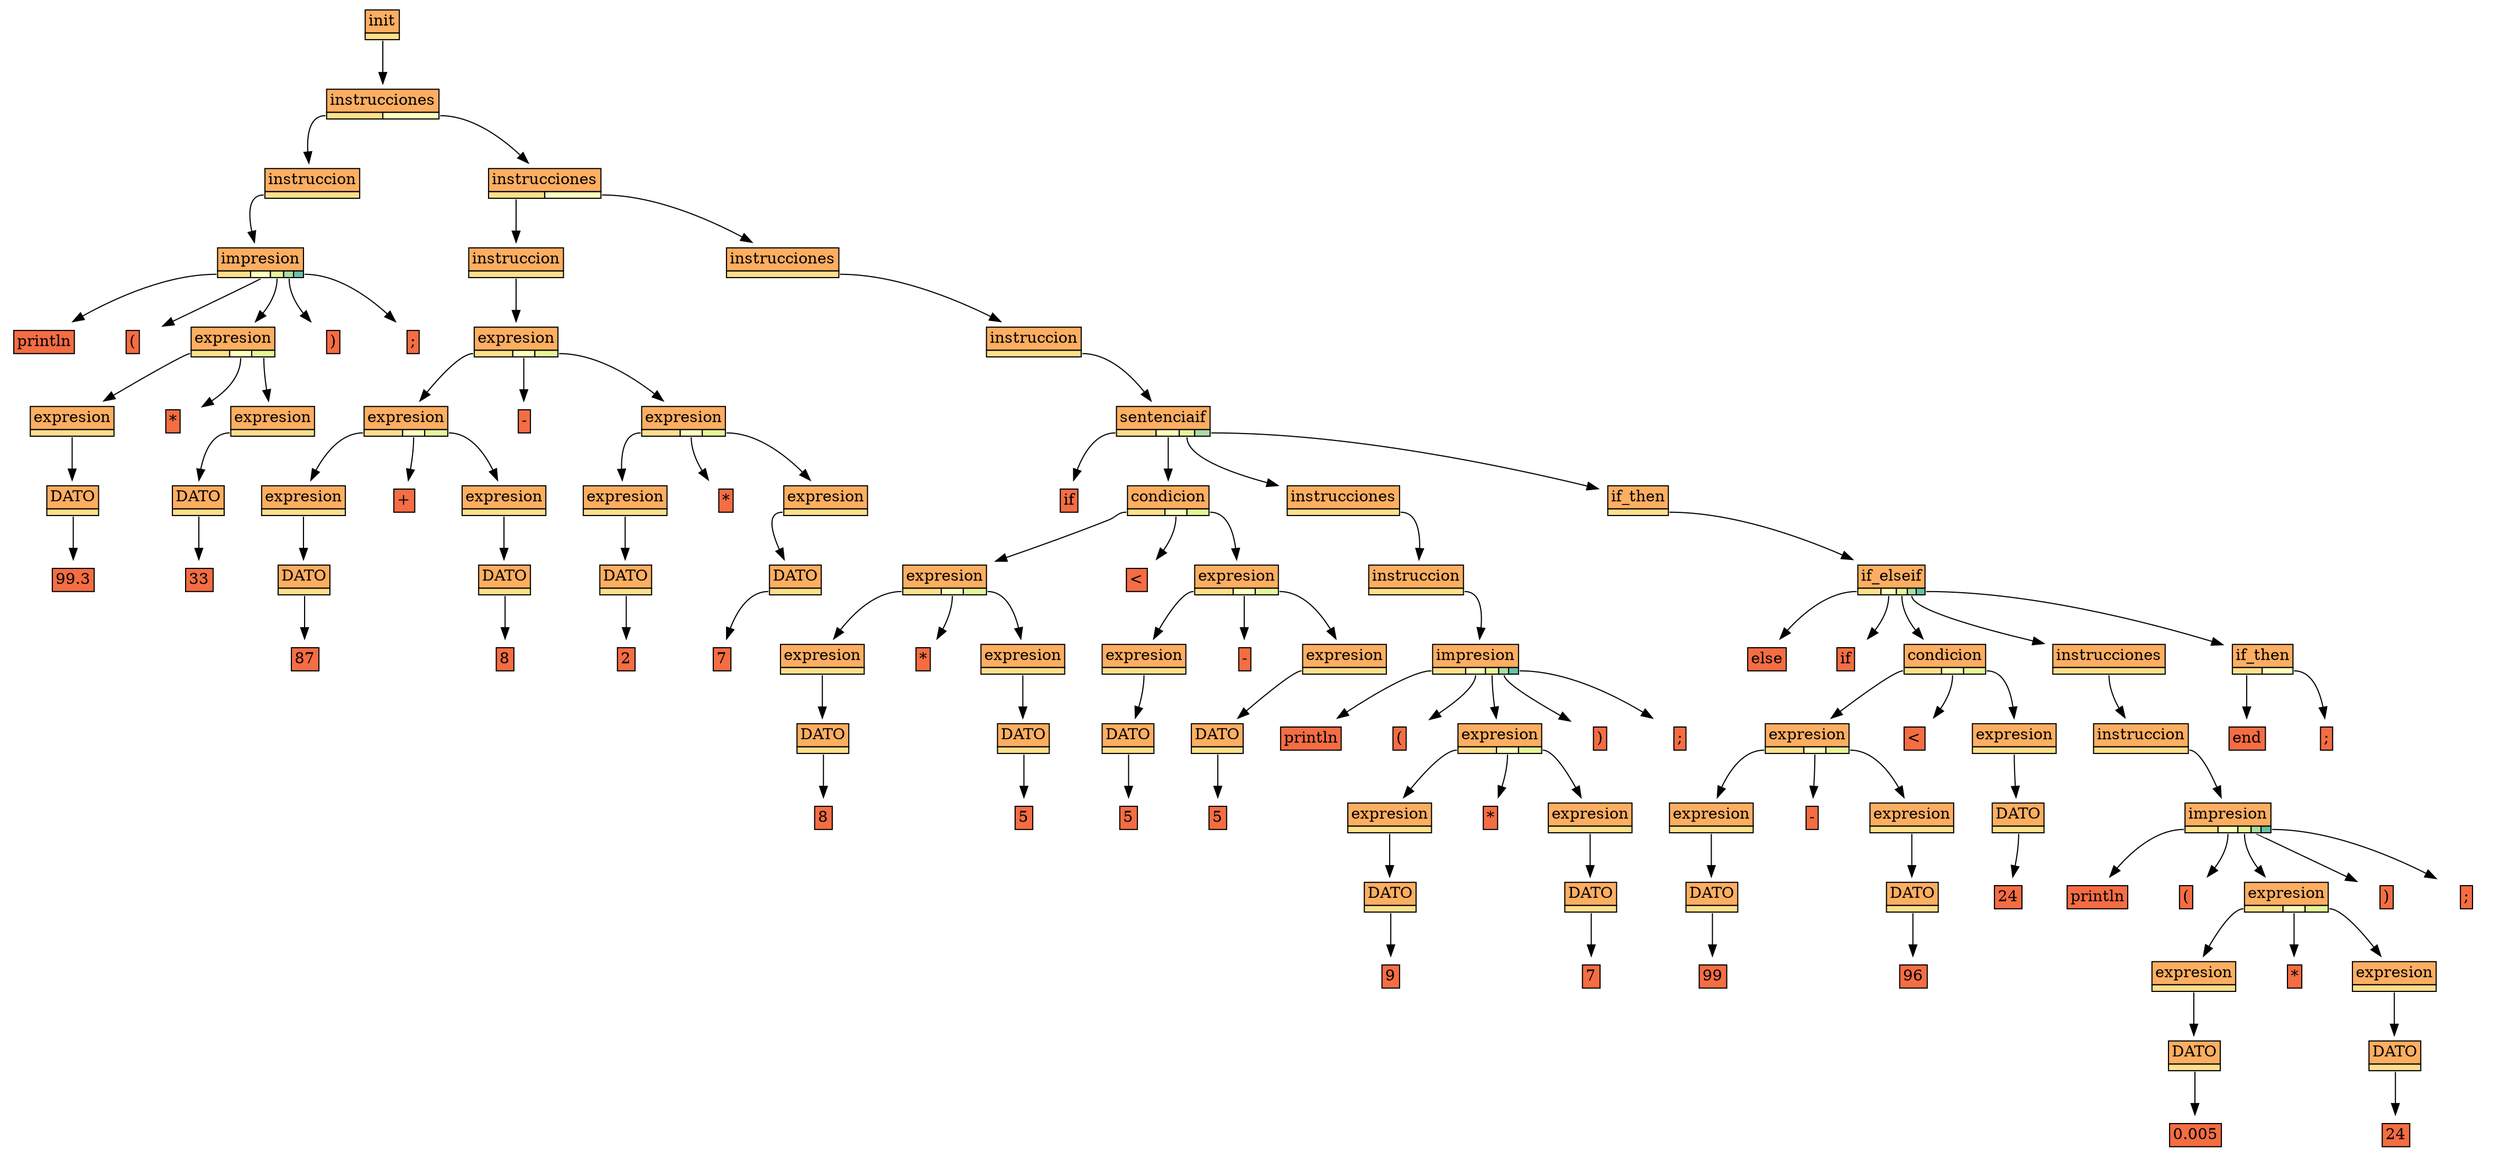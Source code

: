 digraph {
node [shape=plaintext]
ND_1 [label=<<table CELLSPACING="0" BORDER="0"><tr><td  BORDER="1" bgcolor="/spectral11/3">99.3</td></tr></table>>];
ND_2 [label=<<table  CELLSPACING="0" BORDER="0"><tr><td BORDER="1" colspan="1"  bgcolor="/spectral11/4">DATO</td></tr><tr><td BORDER="1" port="f0"  bgcolor="/spectral11/5"></td></tr></table>>];
ND_3 [label=<<table  CELLSPACING="0" BORDER="0"><tr><td BORDER="1" colspan="1"  bgcolor="/spectral11/4">expresion</td></tr><tr><td BORDER="1" port="f0"  bgcolor="/spectral11/5"></td></tr></table>>];
ND_4 [label=<<table CELLSPACING="0" BORDER="0"><tr><td  BORDER="1" bgcolor="/spectral11/3">33</td></tr></table>>];
ND_5 [label=<<table  CELLSPACING="0" BORDER="0"><tr><td BORDER="1" colspan="1"  bgcolor="/spectral11/4">DATO</td></tr><tr><td BORDER="1" port="f0"  bgcolor="/spectral11/5"></td></tr></table>>];
ND_6 [label=<<table  CELLSPACING="0" BORDER="0"><tr><td BORDER="1" colspan="1"  bgcolor="/spectral11/4">expresion</td></tr><tr><td BORDER="1" port="f0"  bgcolor="/spectral11/5"></td></tr></table>>];
ND_7 [label=<<table CELLSPACING="0" BORDER="0"><tr><td  BORDER="1" bgcolor="/spectral11/3">*</td></tr></table>>];
ND_8 [label=<<table  CELLSPACING="0" BORDER="0"><tr><td BORDER="1" colspan="3"  bgcolor="/spectral11/4">expresion</td></tr><tr><td BORDER="1" port="f0"  bgcolor="/spectral11/5"></td><td BORDER="1" port="f1"  bgcolor="/spectral11/6"></td><td BORDER="1" port="f2"  bgcolor="/spectral11/7"></td></tr></table>>];
ND_9 [label=<<table CELLSPACING="0" BORDER="0"><tr><td  BORDER="1" bgcolor="/spectral11/3">println</td></tr></table>>];
ND_10 [label=<<table CELLSPACING="0" BORDER="0"><tr><td  BORDER="1" bgcolor="/spectral11/3">(</td></tr></table>>];
ND_11 [label=<<table CELLSPACING="0" BORDER="0"><tr><td  BORDER="1" bgcolor="/spectral11/3">)</td></tr></table>>];
ND_12 [label=<<table CELLSPACING="0" BORDER="0"><tr><td  BORDER="1" bgcolor="/spectral11/3">;</td></tr></table>>];
ND_13 [label=<<table  CELLSPACING="0" BORDER="0"><tr><td BORDER="1" colspan="5"  bgcolor="/spectral11/4">impresion</td></tr><tr><td BORDER="1" port="f0"  bgcolor="/spectral11/5"></td><td BORDER="1" port="f1"  bgcolor="/spectral11/6"></td><td BORDER="1" port="f2"  bgcolor="/spectral11/7"></td><td BORDER="1" port="f3"  bgcolor="/spectral11/8"></td><td BORDER="1" port="f4"  bgcolor="/spectral11/9"></td></tr></table>>];
ND_14 [label=<<table  CELLSPACING="0" BORDER="0"><tr><td BORDER="1" colspan="1"  bgcolor="/spectral11/4">instruccion</td></tr><tr><td BORDER="1" port="f0"  bgcolor="/spectral11/5"></td></tr></table>>];
ND_15 [label=<<table CELLSPACING="0" BORDER="0"><tr><td  BORDER="1" bgcolor="/spectral11/3">87</td></tr></table>>];
ND_16 [label=<<table  CELLSPACING="0" BORDER="0"><tr><td BORDER="1" colspan="1"  bgcolor="/spectral11/4">DATO</td></tr><tr><td BORDER="1" port="f0"  bgcolor="/spectral11/5"></td></tr></table>>];
ND_17 [label=<<table  CELLSPACING="0" BORDER="0"><tr><td BORDER="1" colspan="1"  bgcolor="/spectral11/4">expresion</td></tr><tr><td BORDER="1" port="f0"  bgcolor="/spectral11/5"></td></tr></table>>];
ND_18 [label=<<table CELLSPACING="0" BORDER="0"><tr><td  BORDER="1" bgcolor="/spectral11/3">8</td></tr></table>>];
ND_19 [label=<<table  CELLSPACING="0" BORDER="0"><tr><td BORDER="1" colspan="1"  bgcolor="/spectral11/4">DATO</td></tr><tr><td BORDER="1" port="f0"  bgcolor="/spectral11/5"></td></tr></table>>];
ND_20 [label=<<table  CELLSPACING="0" BORDER="0"><tr><td BORDER="1" colspan="1"  bgcolor="/spectral11/4">expresion</td></tr><tr><td BORDER="1" port="f0"  bgcolor="/spectral11/5"></td></tr></table>>];
ND_21 [label=<<table CELLSPACING="0" BORDER="0"><tr><td  BORDER="1" bgcolor="/spectral11/3">+</td></tr></table>>];
ND_22 [label=<<table  CELLSPACING="0" BORDER="0"><tr><td BORDER="1" colspan="3"  bgcolor="/spectral11/4">expresion</td></tr><tr><td BORDER="1" port="f0"  bgcolor="/spectral11/5"></td><td BORDER="1" port="f1"  bgcolor="/spectral11/6"></td><td BORDER="1" port="f2"  bgcolor="/spectral11/7"></td></tr></table>>];
ND_23 [label=<<table CELLSPACING="0" BORDER="0"><tr><td  BORDER="1" bgcolor="/spectral11/3">2</td></tr></table>>];
ND_24 [label=<<table  CELLSPACING="0" BORDER="0"><tr><td BORDER="1" colspan="1"  bgcolor="/spectral11/4">DATO</td></tr><tr><td BORDER="1" port="f0"  bgcolor="/spectral11/5"></td></tr></table>>];
ND_25 [label=<<table  CELLSPACING="0" BORDER="0"><tr><td BORDER="1" colspan="1"  bgcolor="/spectral11/4">expresion</td></tr><tr><td BORDER="1" port="f0"  bgcolor="/spectral11/5"></td></tr></table>>];
ND_26 [label=<<table CELLSPACING="0" BORDER="0"><tr><td  BORDER="1" bgcolor="/spectral11/3">7</td></tr></table>>];
ND_27 [label=<<table  CELLSPACING="0" BORDER="0"><tr><td BORDER="1" colspan="1"  bgcolor="/spectral11/4">DATO</td></tr><tr><td BORDER="1" port="f0"  bgcolor="/spectral11/5"></td></tr></table>>];
ND_28 [label=<<table  CELLSPACING="0" BORDER="0"><tr><td BORDER="1" colspan="1"  bgcolor="/spectral11/4">expresion</td></tr><tr><td BORDER="1" port="f0"  bgcolor="/spectral11/5"></td></tr></table>>];
ND_29 [label=<<table CELLSPACING="0" BORDER="0"><tr><td  BORDER="1" bgcolor="/spectral11/3">*</td></tr></table>>];
ND_30 [label=<<table  CELLSPACING="0" BORDER="0"><tr><td BORDER="1" colspan="3"  bgcolor="/spectral11/4">expresion</td></tr><tr><td BORDER="1" port="f0"  bgcolor="/spectral11/5"></td><td BORDER="1" port="f1"  bgcolor="/spectral11/6"></td><td BORDER="1" port="f2"  bgcolor="/spectral11/7"></td></tr></table>>];
ND_31 [label=<<table CELLSPACING="0" BORDER="0"><tr><td  BORDER="1" bgcolor="/spectral11/3">-</td></tr></table>>];
ND_32 [label=<<table  CELLSPACING="0" BORDER="0"><tr><td BORDER="1" colspan="3"  bgcolor="/spectral11/4">expresion</td></tr><tr><td BORDER="1" port="f0"  bgcolor="/spectral11/5"></td><td BORDER="1" port="f1"  bgcolor="/spectral11/6"></td><td BORDER="1" port="f2"  bgcolor="/spectral11/7"></td></tr></table>>];
ND_33 [label=<<table  CELLSPACING="0" BORDER="0"><tr><td BORDER="1" colspan="1"  bgcolor="/spectral11/4">instruccion</td></tr><tr><td BORDER="1" port="f0"  bgcolor="/spectral11/5"></td></tr></table>>];
ND_34 [label=<<table CELLSPACING="0" BORDER="0"><tr><td  BORDER="1" bgcolor="/spectral11/3">8</td></tr></table>>];
ND_35 [label=<<table  CELLSPACING="0" BORDER="0"><tr><td BORDER="1" colspan="1"  bgcolor="/spectral11/4">DATO</td></tr><tr><td BORDER="1" port="f0"  bgcolor="/spectral11/5"></td></tr></table>>];
ND_36 [label=<<table  CELLSPACING="0" BORDER="0"><tr><td BORDER="1" colspan="1"  bgcolor="/spectral11/4">expresion</td></tr><tr><td BORDER="1" port="f0"  bgcolor="/spectral11/5"></td></tr></table>>];
ND_37 [label=<<table CELLSPACING="0" BORDER="0"><tr><td  BORDER="1" bgcolor="/spectral11/3">5</td></tr></table>>];
ND_38 [label=<<table  CELLSPACING="0" BORDER="0"><tr><td BORDER="1" colspan="1"  bgcolor="/spectral11/4">DATO</td></tr><tr><td BORDER="1" port="f0"  bgcolor="/spectral11/5"></td></tr></table>>];
ND_39 [label=<<table  CELLSPACING="0" BORDER="0"><tr><td BORDER="1" colspan="1"  bgcolor="/spectral11/4">expresion</td></tr><tr><td BORDER="1" port="f0"  bgcolor="/spectral11/5"></td></tr></table>>];
ND_40 [label=<<table CELLSPACING="0" BORDER="0"><tr><td  BORDER="1" bgcolor="/spectral11/3">*</td></tr></table>>];
ND_41 [label=<<table  CELLSPACING="0" BORDER="0"><tr><td BORDER="1" colspan="3"  bgcolor="/spectral11/4">expresion</td></tr><tr><td BORDER="1" port="f0"  bgcolor="/spectral11/5"></td><td BORDER="1" port="f1"  bgcolor="/spectral11/6"></td><td BORDER="1" port="f2"  bgcolor="/spectral11/7"></td></tr></table>>];
ND_42 [label=<<table CELLSPACING="0" BORDER="0"><tr><td  BORDER="1" bgcolor="/spectral11/3">5</td></tr></table>>];
ND_43 [label=<<table  CELLSPACING="0" BORDER="0"><tr><td BORDER="1" colspan="1"  bgcolor="/spectral11/4">DATO</td></tr><tr><td BORDER="1" port="f0"  bgcolor="/spectral11/5"></td></tr></table>>];
ND_44 [label=<<table  CELLSPACING="0" BORDER="0"><tr><td BORDER="1" colspan="1"  bgcolor="/spectral11/4">expresion</td></tr><tr><td BORDER="1" port="f0"  bgcolor="/spectral11/5"></td></tr></table>>];
ND_45 [label=<<table CELLSPACING="0" BORDER="0"><tr><td  BORDER="1" bgcolor="/spectral11/3">5</td></tr></table>>];
ND_46 [label=<<table  CELLSPACING="0" BORDER="0"><tr><td BORDER="1" colspan="1"  bgcolor="/spectral11/4">DATO</td></tr><tr><td BORDER="1" port="f0"  bgcolor="/spectral11/5"></td></tr></table>>];
ND_47 [label=<<table  CELLSPACING="0" BORDER="0"><tr><td BORDER="1" colspan="1"  bgcolor="/spectral11/4">expresion</td></tr><tr><td BORDER="1" port="f0"  bgcolor="/spectral11/5"></td></tr></table>>];
ND_48 [label=<<table CELLSPACING="0" BORDER="0"><tr><td  BORDER="1" bgcolor="/spectral11/3">-</td></tr></table>>];
ND_49 [label=<<table  CELLSPACING="0" BORDER="0"><tr><td BORDER="1" colspan="3"  bgcolor="/spectral11/4">expresion</td></tr><tr><td BORDER="1" port="f0"  bgcolor="/spectral11/5"></td><td BORDER="1" port="f1"  bgcolor="/spectral11/6"></td><td BORDER="1" port="f2"  bgcolor="/spectral11/7"></td></tr></table>>];
ND_50 [label=<<table CELLSPACING="0" BORDER="0"><tr><td  BORDER="1" bgcolor="/spectral11/3">&#60;</td></tr></table>>];
ND_51 [label=<<table  CELLSPACING="0" BORDER="0"><tr><td BORDER="1" colspan="3"  bgcolor="/spectral11/4">condicion</td></tr><tr><td BORDER="1" port="f0"  bgcolor="/spectral11/5"></td><td BORDER="1" port="f1"  bgcolor="/spectral11/6"></td><td BORDER="1" port="f2"  bgcolor="/spectral11/7"></td></tr></table>>];
ND_52 [label=<<table CELLSPACING="0" BORDER="0"><tr><td  BORDER="1" bgcolor="/spectral11/3">9</td></tr></table>>];
ND_53 [label=<<table  CELLSPACING="0" BORDER="0"><tr><td BORDER="1" colspan="1"  bgcolor="/spectral11/4">DATO</td></tr><tr><td BORDER="1" port="f0"  bgcolor="/spectral11/5"></td></tr></table>>];
ND_54 [label=<<table  CELLSPACING="0" BORDER="0"><tr><td BORDER="1" colspan="1"  bgcolor="/spectral11/4">expresion</td></tr><tr><td BORDER="1" port="f0"  bgcolor="/spectral11/5"></td></tr></table>>];
ND_55 [label=<<table CELLSPACING="0" BORDER="0"><tr><td  BORDER="1" bgcolor="/spectral11/3">7</td></tr></table>>];
ND_56 [label=<<table  CELLSPACING="0" BORDER="0"><tr><td BORDER="1" colspan="1"  bgcolor="/spectral11/4">DATO</td></tr><tr><td BORDER="1" port="f0"  bgcolor="/spectral11/5"></td></tr></table>>];
ND_57 [label=<<table  CELLSPACING="0" BORDER="0"><tr><td BORDER="1" colspan="1"  bgcolor="/spectral11/4">expresion</td></tr><tr><td BORDER="1" port="f0"  bgcolor="/spectral11/5"></td></tr></table>>];
ND_58 [label=<<table CELLSPACING="0" BORDER="0"><tr><td  BORDER="1" bgcolor="/spectral11/3">*</td></tr></table>>];
ND_59 [label=<<table  CELLSPACING="0" BORDER="0"><tr><td BORDER="1" colspan="3"  bgcolor="/spectral11/4">expresion</td></tr><tr><td BORDER="1" port="f0"  bgcolor="/spectral11/5"></td><td BORDER="1" port="f1"  bgcolor="/spectral11/6"></td><td BORDER="1" port="f2"  bgcolor="/spectral11/7"></td></tr></table>>];
ND_60 [label=<<table CELLSPACING="0" BORDER="0"><tr><td  BORDER="1" bgcolor="/spectral11/3">println</td></tr></table>>];
ND_61 [label=<<table CELLSPACING="0" BORDER="0"><tr><td  BORDER="1" bgcolor="/spectral11/3">(</td></tr></table>>];
ND_62 [label=<<table CELLSPACING="0" BORDER="0"><tr><td  BORDER="1" bgcolor="/spectral11/3">)</td></tr></table>>];
ND_63 [label=<<table CELLSPACING="0" BORDER="0"><tr><td  BORDER="1" bgcolor="/spectral11/3">;</td></tr></table>>];
ND_64 [label=<<table  CELLSPACING="0" BORDER="0"><tr><td BORDER="1" colspan="5"  bgcolor="/spectral11/4">impresion</td></tr><tr><td BORDER="1" port="f0"  bgcolor="/spectral11/5"></td><td BORDER="1" port="f1"  bgcolor="/spectral11/6"></td><td BORDER="1" port="f2"  bgcolor="/spectral11/7"></td><td BORDER="1" port="f3"  bgcolor="/spectral11/8"></td><td BORDER="1" port="f4"  bgcolor="/spectral11/9"></td></tr></table>>];
ND_65 [label=<<table  CELLSPACING="0" BORDER="0"><tr><td BORDER="1" colspan="1"  bgcolor="/spectral11/4">instruccion</td></tr><tr><td BORDER="1" port="f0"  bgcolor="/spectral11/5"></td></tr></table>>];
ND_66 [label=<<table  CELLSPACING="0" BORDER="0"><tr><td BORDER="1" colspan="1"  bgcolor="/spectral11/4">instrucciones</td></tr><tr><td BORDER="1" port="f0"  bgcolor="/spectral11/5"></td></tr></table>>];
ND_67 [label=<<table CELLSPACING="0" BORDER="0"><tr><td  BORDER="1" bgcolor="/spectral11/3">99</td></tr></table>>];
ND_68 [label=<<table  CELLSPACING="0" BORDER="0"><tr><td BORDER="1" colspan="1"  bgcolor="/spectral11/4">DATO</td></tr><tr><td BORDER="1" port="f0"  bgcolor="/spectral11/5"></td></tr></table>>];
ND_69 [label=<<table  CELLSPACING="0" BORDER="0"><tr><td BORDER="1" colspan="1"  bgcolor="/spectral11/4">expresion</td></tr><tr><td BORDER="1" port="f0"  bgcolor="/spectral11/5"></td></tr></table>>];
ND_70 [label=<<table CELLSPACING="0" BORDER="0"><tr><td  BORDER="1" bgcolor="/spectral11/3">96</td></tr></table>>];
ND_71 [label=<<table  CELLSPACING="0" BORDER="0"><tr><td BORDER="1" colspan="1"  bgcolor="/spectral11/4">DATO</td></tr><tr><td BORDER="1" port="f0"  bgcolor="/spectral11/5"></td></tr></table>>];
ND_72 [label=<<table  CELLSPACING="0" BORDER="0"><tr><td BORDER="1" colspan="1"  bgcolor="/spectral11/4">expresion</td></tr><tr><td BORDER="1" port="f0"  bgcolor="/spectral11/5"></td></tr></table>>];
ND_73 [label=<<table CELLSPACING="0" BORDER="0"><tr><td  BORDER="1" bgcolor="/spectral11/3">-</td></tr></table>>];
ND_74 [label=<<table  CELLSPACING="0" BORDER="0"><tr><td BORDER="1" colspan="3"  bgcolor="/spectral11/4">expresion</td></tr><tr><td BORDER="1" port="f0"  bgcolor="/spectral11/5"></td><td BORDER="1" port="f1"  bgcolor="/spectral11/6"></td><td BORDER="1" port="f2"  bgcolor="/spectral11/7"></td></tr></table>>];
ND_75 [label=<<table CELLSPACING="0" BORDER="0"><tr><td  BORDER="1" bgcolor="/spectral11/3">24</td></tr></table>>];
ND_76 [label=<<table  CELLSPACING="0" BORDER="0"><tr><td BORDER="1" colspan="1"  bgcolor="/spectral11/4">DATO</td></tr><tr><td BORDER="1" port="f0"  bgcolor="/spectral11/5"></td></tr></table>>];
ND_77 [label=<<table  CELLSPACING="0" BORDER="0"><tr><td BORDER="1" colspan="1"  bgcolor="/spectral11/4">expresion</td></tr><tr><td BORDER="1" port="f0"  bgcolor="/spectral11/5"></td></tr></table>>];
ND_78 [label=<<table CELLSPACING="0" BORDER="0"><tr><td  BORDER="1" bgcolor="/spectral11/3">&#60;</td></tr></table>>];
ND_79 [label=<<table  CELLSPACING="0" BORDER="0"><tr><td BORDER="1" colspan="3"  bgcolor="/spectral11/4">condicion</td></tr><tr><td BORDER="1" port="f0"  bgcolor="/spectral11/5"></td><td BORDER="1" port="f1"  bgcolor="/spectral11/6"></td><td BORDER="1" port="f2"  bgcolor="/spectral11/7"></td></tr></table>>];
ND_80 [label=<<table CELLSPACING="0" BORDER="0"><tr><td  BORDER="1" bgcolor="/spectral11/3">0.005</td></tr></table>>];
ND_81 [label=<<table  CELLSPACING="0" BORDER="0"><tr><td BORDER="1" colspan="1"  bgcolor="/spectral11/4">DATO</td></tr><tr><td BORDER="1" port="f0"  bgcolor="/spectral11/5"></td></tr></table>>];
ND_82 [label=<<table  CELLSPACING="0" BORDER="0"><tr><td BORDER="1" colspan="1"  bgcolor="/spectral11/4">expresion</td></tr><tr><td BORDER="1" port="f0"  bgcolor="/spectral11/5"></td></tr></table>>];
ND_83 [label=<<table CELLSPACING="0" BORDER="0"><tr><td  BORDER="1" bgcolor="/spectral11/3">24</td></tr></table>>];
ND_84 [label=<<table  CELLSPACING="0" BORDER="0"><tr><td BORDER="1" colspan="1"  bgcolor="/spectral11/4">DATO</td></tr><tr><td BORDER="1" port="f0"  bgcolor="/spectral11/5"></td></tr></table>>];
ND_85 [label=<<table  CELLSPACING="0" BORDER="0"><tr><td BORDER="1" colspan="1"  bgcolor="/spectral11/4">expresion</td></tr><tr><td BORDER="1" port="f0"  bgcolor="/spectral11/5"></td></tr></table>>];
ND_86 [label=<<table CELLSPACING="0" BORDER="0"><tr><td  BORDER="1" bgcolor="/spectral11/3">*</td></tr></table>>];
ND_87 [label=<<table  CELLSPACING="0" BORDER="0"><tr><td BORDER="1" colspan="3"  bgcolor="/spectral11/4">expresion</td></tr><tr><td BORDER="1" port="f0"  bgcolor="/spectral11/5"></td><td BORDER="1" port="f1"  bgcolor="/spectral11/6"></td><td BORDER="1" port="f2"  bgcolor="/spectral11/7"></td></tr></table>>];
ND_88 [label=<<table CELLSPACING="0" BORDER="0"><tr><td  BORDER="1" bgcolor="/spectral11/3">println</td></tr></table>>];
ND_89 [label=<<table CELLSPACING="0" BORDER="0"><tr><td  BORDER="1" bgcolor="/spectral11/3">(</td></tr></table>>];
ND_90 [label=<<table CELLSPACING="0" BORDER="0"><tr><td  BORDER="1" bgcolor="/spectral11/3">)</td></tr></table>>];
ND_91 [label=<<table CELLSPACING="0" BORDER="0"><tr><td  BORDER="1" bgcolor="/spectral11/3">;</td></tr></table>>];
ND_92 [label=<<table  CELLSPACING="0" BORDER="0"><tr><td BORDER="1" colspan="5"  bgcolor="/spectral11/4">impresion</td></tr><tr><td BORDER="1" port="f0"  bgcolor="/spectral11/5"></td><td BORDER="1" port="f1"  bgcolor="/spectral11/6"></td><td BORDER="1" port="f2"  bgcolor="/spectral11/7"></td><td BORDER="1" port="f3"  bgcolor="/spectral11/8"></td><td BORDER="1" port="f4"  bgcolor="/spectral11/9"></td></tr></table>>];
ND_93 [label=<<table  CELLSPACING="0" BORDER="0"><tr><td BORDER="1" colspan="1"  bgcolor="/spectral11/4">instruccion</td></tr><tr><td BORDER="1" port="f0"  bgcolor="/spectral11/5"></td></tr></table>>];
ND_94 [label=<<table  CELLSPACING="0" BORDER="0"><tr><td BORDER="1" colspan="1"  bgcolor="/spectral11/4">instrucciones</td></tr><tr><td BORDER="1" port="f0"  bgcolor="/spectral11/5"></td></tr></table>>];
ND_95 [label=<<table CELLSPACING="0" BORDER="0"><tr><td  BORDER="1" bgcolor="/spectral11/3">end</td></tr></table>>];
ND_96 [label=<<table CELLSPACING="0" BORDER="0"><tr><td  BORDER="1" bgcolor="/spectral11/3">;</td></tr></table>>];
ND_97 [label=<<table  CELLSPACING="0" BORDER="0"><tr><td BORDER="1" colspan="2"  bgcolor="/spectral11/4">if_then</td></tr><tr><td BORDER="1" port="f0"  bgcolor="/spectral11/5"></td><td BORDER="1" port="f1"  bgcolor="/spectral11/6"></td></tr></table>>];
ND_98 [label=<<table CELLSPACING="0" BORDER="0"><tr><td  BORDER="1" bgcolor="/spectral11/3">else</td></tr></table>>];
ND_99 [label=<<table CELLSPACING="0" BORDER="0"><tr><td  BORDER="1" bgcolor="/spectral11/3">if</td></tr></table>>];
ND_100 [label=<<table  CELLSPACING="0" BORDER="0"><tr><td BORDER="1" colspan="5"  bgcolor="/spectral11/4">if_elseif</td></tr><tr><td BORDER="1" port="f0"  bgcolor="/spectral11/5"></td><td BORDER="1" port="f1"  bgcolor="/spectral11/6"></td><td BORDER="1" port="f2"  bgcolor="/spectral11/7"></td><td BORDER="1" port="f3"  bgcolor="/spectral11/8"></td><td BORDER="1" port="f4"  bgcolor="/spectral11/9"></td></tr></table>>];
ND_101 [label=<<table  CELLSPACING="0" BORDER="0"><tr><td BORDER="1" colspan="1"  bgcolor="/spectral11/4">if_then</td></tr><tr><td BORDER="1" port="f0"  bgcolor="/spectral11/5"></td></tr></table>>];
ND_102 [label=<<table CELLSPACING="0" BORDER="0"><tr><td  BORDER="1" bgcolor="/spectral11/3">if</td></tr></table>>];
ND_103 [label=<<table  CELLSPACING="0" BORDER="0"><tr><td BORDER="1" colspan="4"  bgcolor="/spectral11/4">sentenciaif</td></tr><tr><td BORDER="1" port="f0"  bgcolor="/spectral11/5"></td><td BORDER="1" port="f1"  bgcolor="/spectral11/6"></td><td BORDER="1" port="f2"  bgcolor="/spectral11/7"></td><td BORDER="1" port="f3"  bgcolor="/spectral11/8"></td></tr></table>>];
ND_104 [label=<<table  CELLSPACING="0" BORDER="0"><tr><td BORDER="1" colspan="1"  bgcolor="/spectral11/4">instruccion</td></tr><tr><td BORDER="1" port="f0"  bgcolor="/spectral11/5"></td></tr></table>>];
ND_105 [label=<<table  CELLSPACING="0" BORDER="0"><tr><td BORDER="1" colspan="1"  bgcolor="/spectral11/4">instrucciones</td></tr><tr><td BORDER="1" port="f0"  bgcolor="/spectral11/5"></td></tr></table>>];
ND_106 [label=<<table  CELLSPACING="0" BORDER="0"><tr><td BORDER="1" colspan="2"  bgcolor="/spectral11/4">instrucciones</td></tr><tr><td BORDER="1" port="f0"  bgcolor="/spectral11/5"></td><td BORDER="1" port="f1"  bgcolor="/spectral11/6"></td></tr></table>>];
ND_107 [label=<<table  CELLSPACING="0" BORDER="0"><tr><td BORDER="1" colspan="2"  bgcolor="/spectral11/4">instrucciones</td></tr><tr><td BORDER="1" port="f0"  bgcolor="/spectral11/5"></td><td BORDER="1" port="f1"  bgcolor="/spectral11/6"></td></tr></table>>];
ND_108 [label=<<table  CELLSPACING="0" BORDER="0"><tr><td BORDER="1" colspan="1"  bgcolor="/spectral11/4">init</td></tr><tr><td BORDER="1" port="f0"  bgcolor="/spectral11/5"></td></tr></table>>];

ND_2:f0->ND_1;
ND_3:f0->ND_2;
ND_5:f0->ND_4;
ND_6:f0->ND_5;
ND_8:f0->ND_3;
ND_8:f1->ND_7;
ND_8:f2->ND_6;
ND_13:f0->ND_9;
ND_13:f1->ND_10;
ND_13:f2->ND_8;
ND_13:f3->ND_11;
ND_13:f4->ND_12;
ND_14:f0->ND_13;
ND_16:f0->ND_15;
ND_17:f0->ND_16;
ND_19:f0->ND_18;
ND_20:f0->ND_19;
ND_22:f0->ND_17;
ND_22:f1->ND_21;
ND_22:f2->ND_20;
ND_24:f0->ND_23;
ND_25:f0->ND_24;
ND_27:f0->ND_26;
ND_28:f0->ND_27;
ND_30:f0->ND_25;
ND_30:f1->ND_29;
ND_30:f2->ND_28;
ND_32:f0->ND_22;
ND_32:f1->ND_31;
ND_32:f2->ND_30;
ND_33:f0->ND_32;
ND_35:f0->ND_34;
ND_36:f0->ND_35;
ND_38:f0->ND_37;
ND_39:f0->ND_38;
ND_41:f0->ND_36;
ND_41:f1->ND_40;
ND_41:f2->ND_39;
ND_43:f0->ND_42;
ND_44:f0->ND_43;
ND_46:f0->ND_45;
ND_47:f0->ND_46;
ND_49:f0->ND_44;
ND_49:f1->ND_48;
ND_49:f2->ND_47;
ND_51:f0->ND_41;
ND_51:f1->ND_50;
ND_51:f2->ND_49;
ND_53:f0->ND_52;
ND_54:f0->ND_53;
ND_56:f0->ND_55;
ND_57:f0->ND_56;
ND_59:f0->ND_54;
ND_59:f1->ND_58;
ND_59:f2->ND_57;
ND_64:f0->ND_60;
ND_64:f1->ND_61;
ND_64:f2->ND_59;
ND_64:f3->ND_62;
ND_64:f4->ND_63;
ND_65:f0->ND_64;
ND_66:f0->ND_65;
ND_68:f0->ND_67;
ND_69:f0->ND_68;
ND_71:f0->ND_70;
ND_72:f0->ND_71;
ND_74:f0->ND_69;
ND_74:f1->ND_73;
ND_74:f2->ND_72;
ND_76:f0->ND_75;
ND_77:f0->ND_76;
ND_79:f0->ND_74;
ND_79:f1->ND_78;
ND_79:f2->ND_77;
ND_81:f0->ND_80;
ND_82:f0->ND_81;
ND_84:f0->ND_83;
ND_85:f0->ND_84;
ND_87:f0->ND_82;
ND_87:f1->ND_86;
ND_87:f2->ND_85;
ND_92:f0->ND_88;
ND_92:f1->ND_89;
ND_92:f2->ND_87;
ND_92:f3->ND_90;
ND_92:f4->ND_91;
ND_93:f0->ND_92;
ND_94:f0->ND_93;
ND_97:f0->ND_95;
ND_97:f1->ND_96;
ND_100:f0->ND_98;
ND_100:f1->ND_99;
ND_100:f2->ND_79;
ND_100:f3->ND_94;
ND_100:f4->ND_97;
ND_101:f0->ND_100;
ND_103:f0->ND_102;
ND_103:f1->ND_51;
ND_103:f2->ND_66;
ND_103:f3->ND_101;
ND_104:f0->ND_103;
ND_105:f0->ND_104;
ND_106:f0->ND_33;
ND_106:f1->ND_105;
ND_107:f0->ND_14;
ND_107:f1->ND_106;
ND_108:f0->ND_107;
}